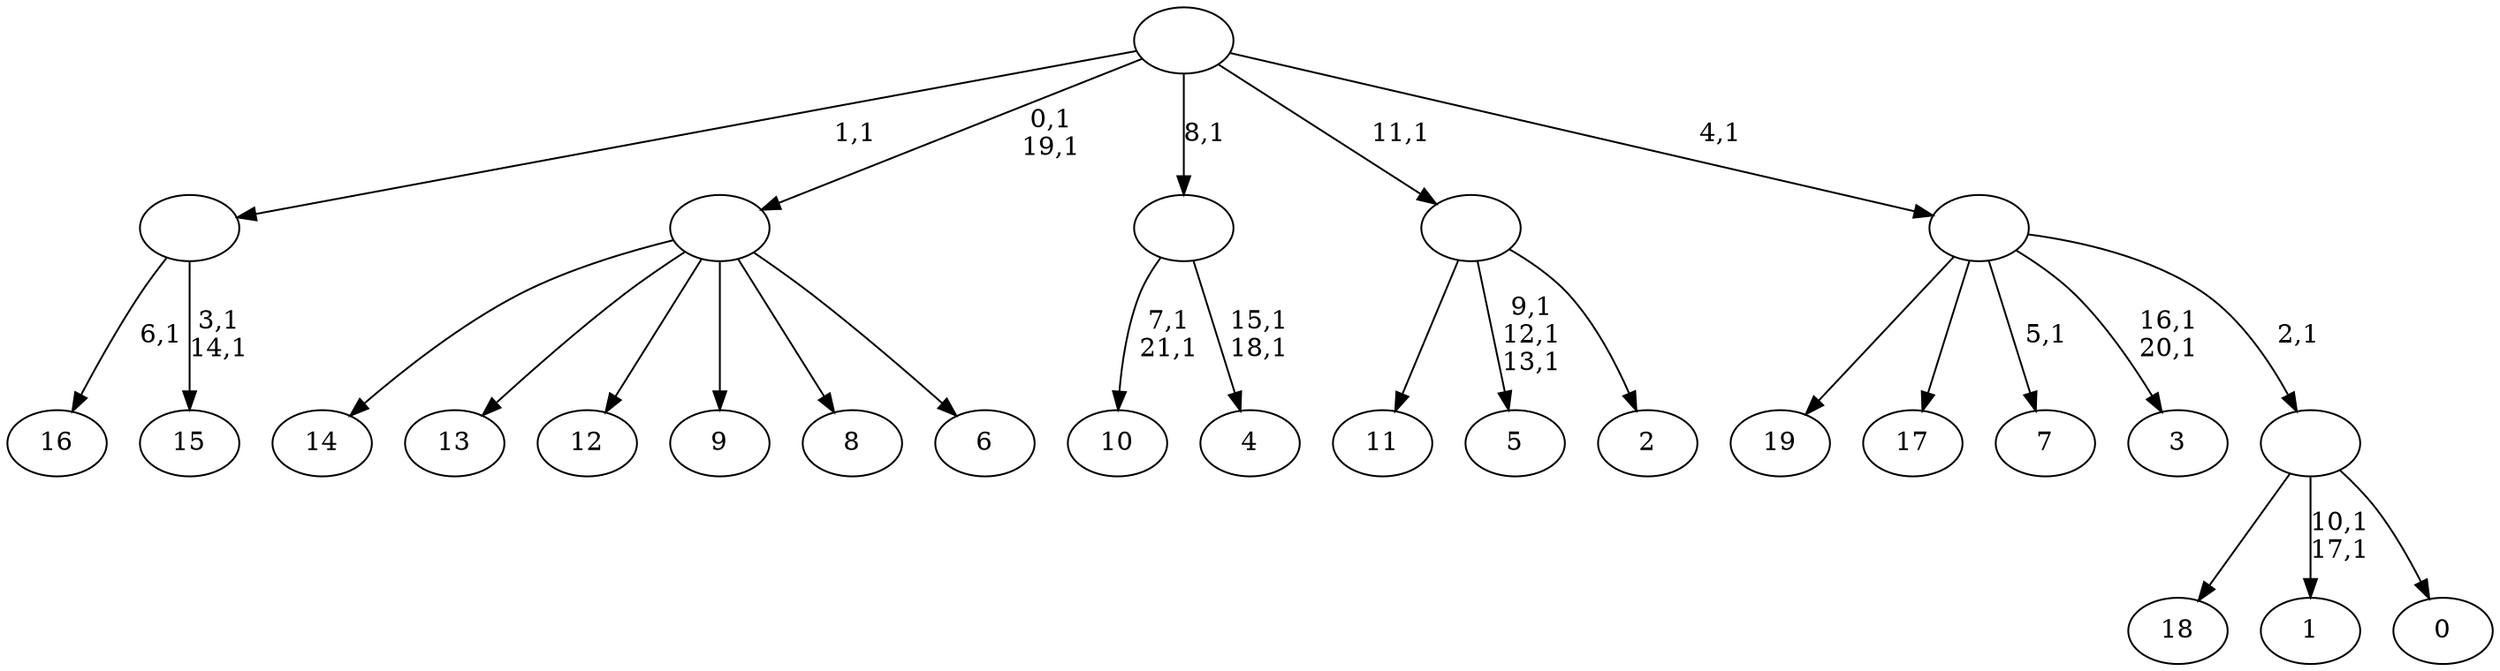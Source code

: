 digraph T {
	42 [label="19"]
	41 [label="18"]
	40 [label="17"]
	39 [label="16"]
	37 [label="15"]
	34 [label=""]
	33 [label="14"]
	32 [label="13"]
	31 [label="12"]
	30 [label="11"]
	29 [label="10"]
	26 [label="9"]
	25 [label="8"]
	24 [label="7"]
	22 [label="6"]
	21 [label=""]
	19 [label="5"]
	15 [label="4"]
	12 [label=""]
	11 [label="3"]
	8 [label="2"]
	7 [label=""]
	6 [label="1"]
	3 [label="0"]
	2 [label=""]
	1 [label=""]
	0 [label=""]
	34 -> 37 [label="3,1\n14,1"]
	34 -> 39 [label="6,1"]
	21 -> 33 [label=""]
	21 -> 32 [label=""]
	21 -> 31 [label=""]
	21 -> 26 [label=""]
	21 -> 25 [label=""]
	21 -> 22 [label=""]
	12 -> 15 [label="15,1\n18,1"]
	12 -> 29 [label="7,1\n21,1"]
	7 -> 19 [label="9,1\n12,1\n13,1"]
	7 -> 30 [label=""]
	7 -> 8 [label=""]
	2 -> 6 [label="10,1\n17,1"]
	2 -> 41 [label=""]
	2 -> 3 [label=""]
	1 -> 11 [label="16,1\n20,1"]
	1 -> 24 [label="5,1"]
	1 -> 42 [label=""]
	1 -> 40 [label=""]
	1 -> 2 [label="2,1"]
	0 -> 21 [label="0,1\n19,1"]
	0 -> 34 [label="1,1"]
	0 -> 12 [label="8,1"]
	0 -> 7 [label="11,1"]
	0 -> 1 [label="4,1"]
}

